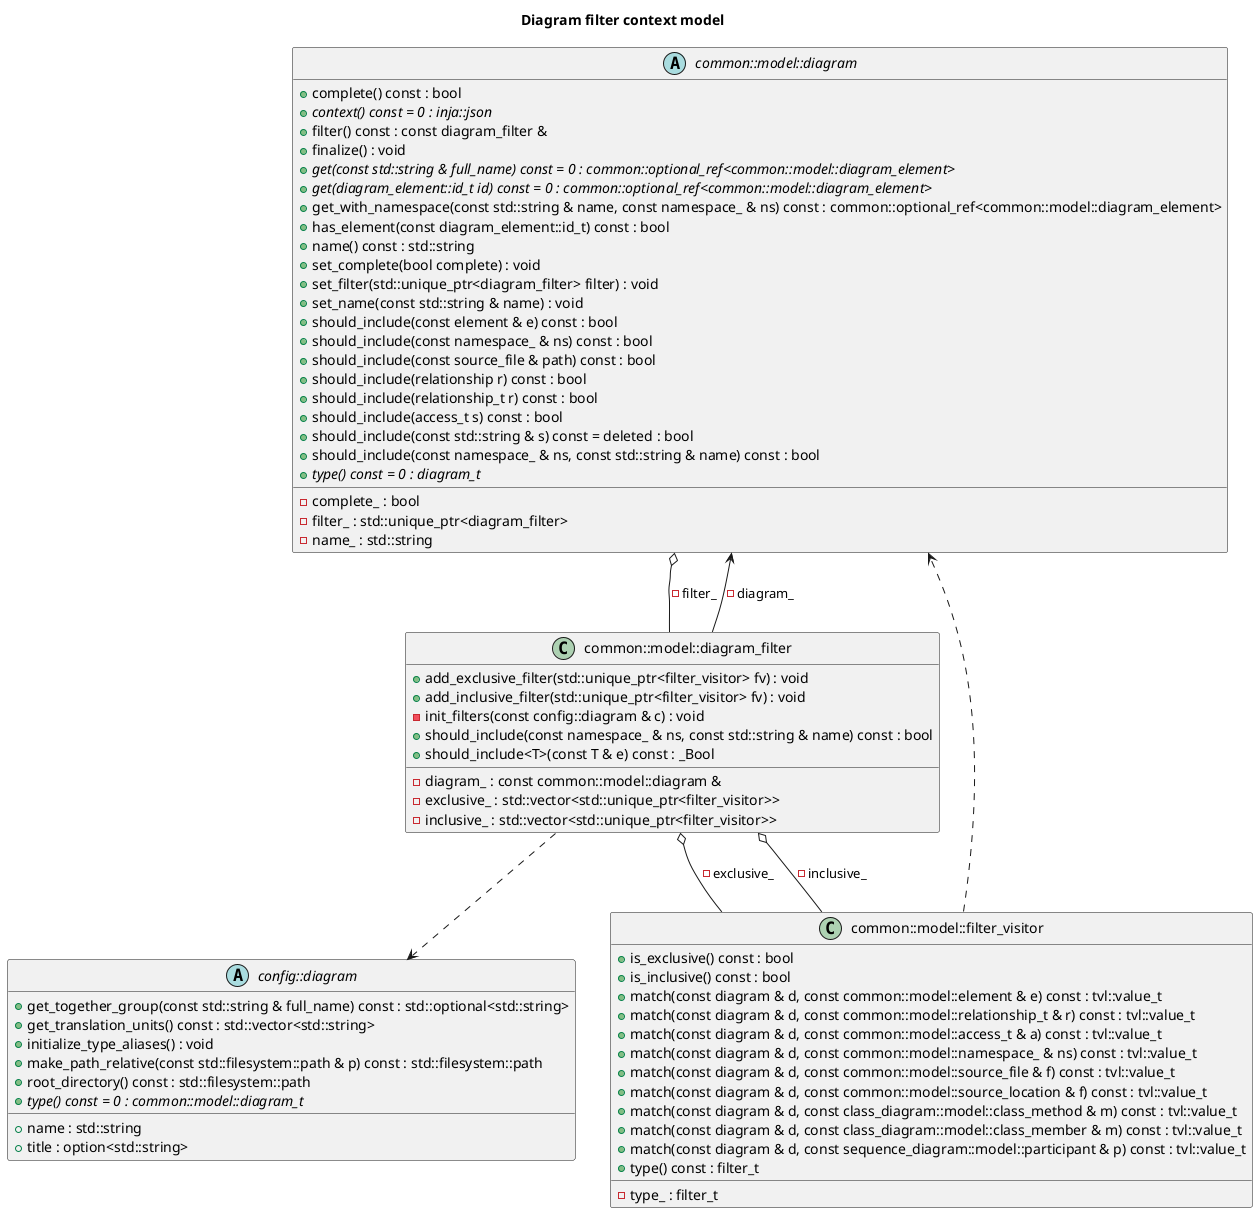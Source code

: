 @startuml
title Diagram filter context model
abstract "common::model::diagram" as C_0000197068985320835874
abstract C_0000197068985320835874 [[classclanguml_1_1common_1_1model_1_1diagram.html{Base class for all diagram models}]] {
+complete() const : bool [[[{Whether the diagram is complete.}]]]
{abstract} +context() const = 0 : inja::json [[[{context}]]]
+filter() const : const diagram_filter & [[[{filter}]]]
+finalize() : void [[[{Once the diagram is complete, run any final processing.}]]]
{abstract} +get(const std::string & full_name) const = 0 : common::optional_ref<common::model::diagram_element> [[[{get}]]]
{abstract} +get(diagram_element::id_t id) const = 0 : common::optional_ref<common::model::diagram_element> [[[{get}]]]
+get_with_namespace(const std::string & name, const namespace_ & ns) const : common::optional_ref<common::model::diagram_element> [[[{get_with_namespace}]]]
+has_element(const diagram_element::id_t) const : bool [[[{has_element}]]]
+name() const : std::string [[[{name}]]]
+set_complete(bool complete) : void [[[{Set diagram in a complete state.}]]]
+set_filter(std::unique_ptr<diagram_filter> filter) : void [[[{set_filter}]]]
+set_name(const std::string & name) : void [[[{set_name}]]]
+should_include(const element & e) const : bool [[[{should_include}]]]
+should_include(const namespace_ & ns) const : bool [[[{should_include}]]]
+should_include(const source_file & path) const : bool [[[{should_include}]]]
+should_include(relationship r) const : bool [[[{should_include}]]]
+should_include(relationship_t r) const : bool [[[{should_include}]]]
+should_include(access_t s) const : bool [[[{should_include}]]]
+should_include(const std::string & s) const = deleted : bool [[[{should_include}]]]
+should_include(const namespace_ & ns, const std::string & name) const : bool [[[{should_include}]]]
{abstract} +type() const = 0 : diagram_t [[[{Return type of the diagram.}]]]
__
-complete_ : bool [[[{complete_}]]]
-filter_ : std::unique_ptr<diagram_filter> [[[{filter_}]]]
-name_ : std::string [[[{name_}]]]
}
class "common::model::filter_visitor" as C_0000469458052685692314
class C_0000469458052685692314 [[classclanguml_1_1common_1_1model_1_1filter__visitor.html{Base class for any diagram filter.}]] {
+is_exclusive() const : bool [[[{is_exclusive}]]]
+is_inclusive() const : bool [[[{is_inclusive}]]]
+match(const diagram & d, const common::model::element & e) const : tvl::value_t [[[{match}]]]
+match(const diagram & d, const common::model::relationship_t & r) const : tvl::value_t [[[{match}]]]
+match(const diagram & d, const common::model::access_t & a) const : tvl::value_t [[[{match}]]]
+match(const diagram & d, const common::model::namespace_ & ns) const : tvl::value_t [[[{match}]]]
+match(const diagram & d, const common::model::source_file & f) const : tvl::value_t [[[{match}]]]
+match(const diagram & d, const common::model::source_location & f) const : tvl::value_t [[[{match}]]]
+match(const diagram & d, const class_diagram::model::class_method & m) const : tvl::value_t [[[{match}]]]
+match(const diagram & d, const class_diagram::model::class_member & m) const : tvl::value_t [[[{match}]]]
+match(const diagram & d, const sequence_diagram::model::participant & p) const : tvl::value_t [[[{match}]]]
+type() const : filter_t [[[{type}]]]
__
-type_ : filter_t [[[{type_}]]]
}
class "common::model::diagram_filter" as C_0002054140694270036745
class C_0002054140694270036745 [[classclanguml_1_1common_1_1model_1_1diagram__filter.html{Composite of all diagrams filters.}]] {
+add_exclusive_filter(std::unique_ptr<filter_visitor> fv) : void [[[{add_exclusive_filter}]]]
+add_inclusive_filter(std::unique_ptr<filter_visitor> fv) : void [[[{add_inclusive_filter}]]]
-init_filters(const config::diagram & c) : void [[[{Initialize filters.}]]]
+should_include(const namespace_ & ns, const std::string & name) const : bool [[[{should_include}]]]
+should_include<T>(const T & e) const : _Bool
__
-diagram_ : const common::model::diagram & [[[{diagram_}]]]
-exclusive_ : std::vector<std::unique_ptr<filter_visitor>> [[[{exclusive_}]]]
-inclusive_ : std::vector<std::unique_ptr<filter_visitor>> [[[{inclusive_}]]]
}
abstract "config::diagram" as C_0000400244097365422548
abstract C_0000400244097365422548 [[structclanguml_1_1config_1_1diagram.html{Common diagram configuration type}]] {
+get_together_group(const std::string & full_name) const : std::optional<std::string> [[[{get_together_group}]]]
+get_translation_units() const : std::vector<std::string> [[[{Returns list of translation unit paths}]]]
+initialize_type_aliases() : void [[[{Initialize predefined set of C++ type aliases}]]]
+make_path_relative(const std::filesystem::path & p) const : std::filesystem::path [[[{Make path relative to the `relative_to` config option}]]]
+root_directory() const : std::filesystem::path [[[{Returns absolute path of the `relative_to` option}]]]
{abstract} +type() const = 0 : common::model::diagram_t [[[{type}]]]
__
+name : std::string [[[{name}]]]
+title : option<std::string> [[[{title}]]]
}
C_0000197068985320835874 o-- C_0002054140694270036745 : -filter_
C_0000469458052685692314 ..> C_0000197068985320835874
C_0002054140694270036745 ..> C_0000400244097365422548
C_0002054140694270036745 o-- C_0000469458052685692314 : -inclusive_
C_0002054140694270036745 o-- C_0000469458052685692314 : -exclusive_
C_0002054140694270036745 --> C_0000197068985320835874 : -diagram_

'Generated with clang-uml, version 0.4.0-7-g8a6b497
'LLVM version Ubuntu clang version 16.0.6 (++20230710042027+7cbf1a259152-1~exp1~20230710162048.105)
@enduml
